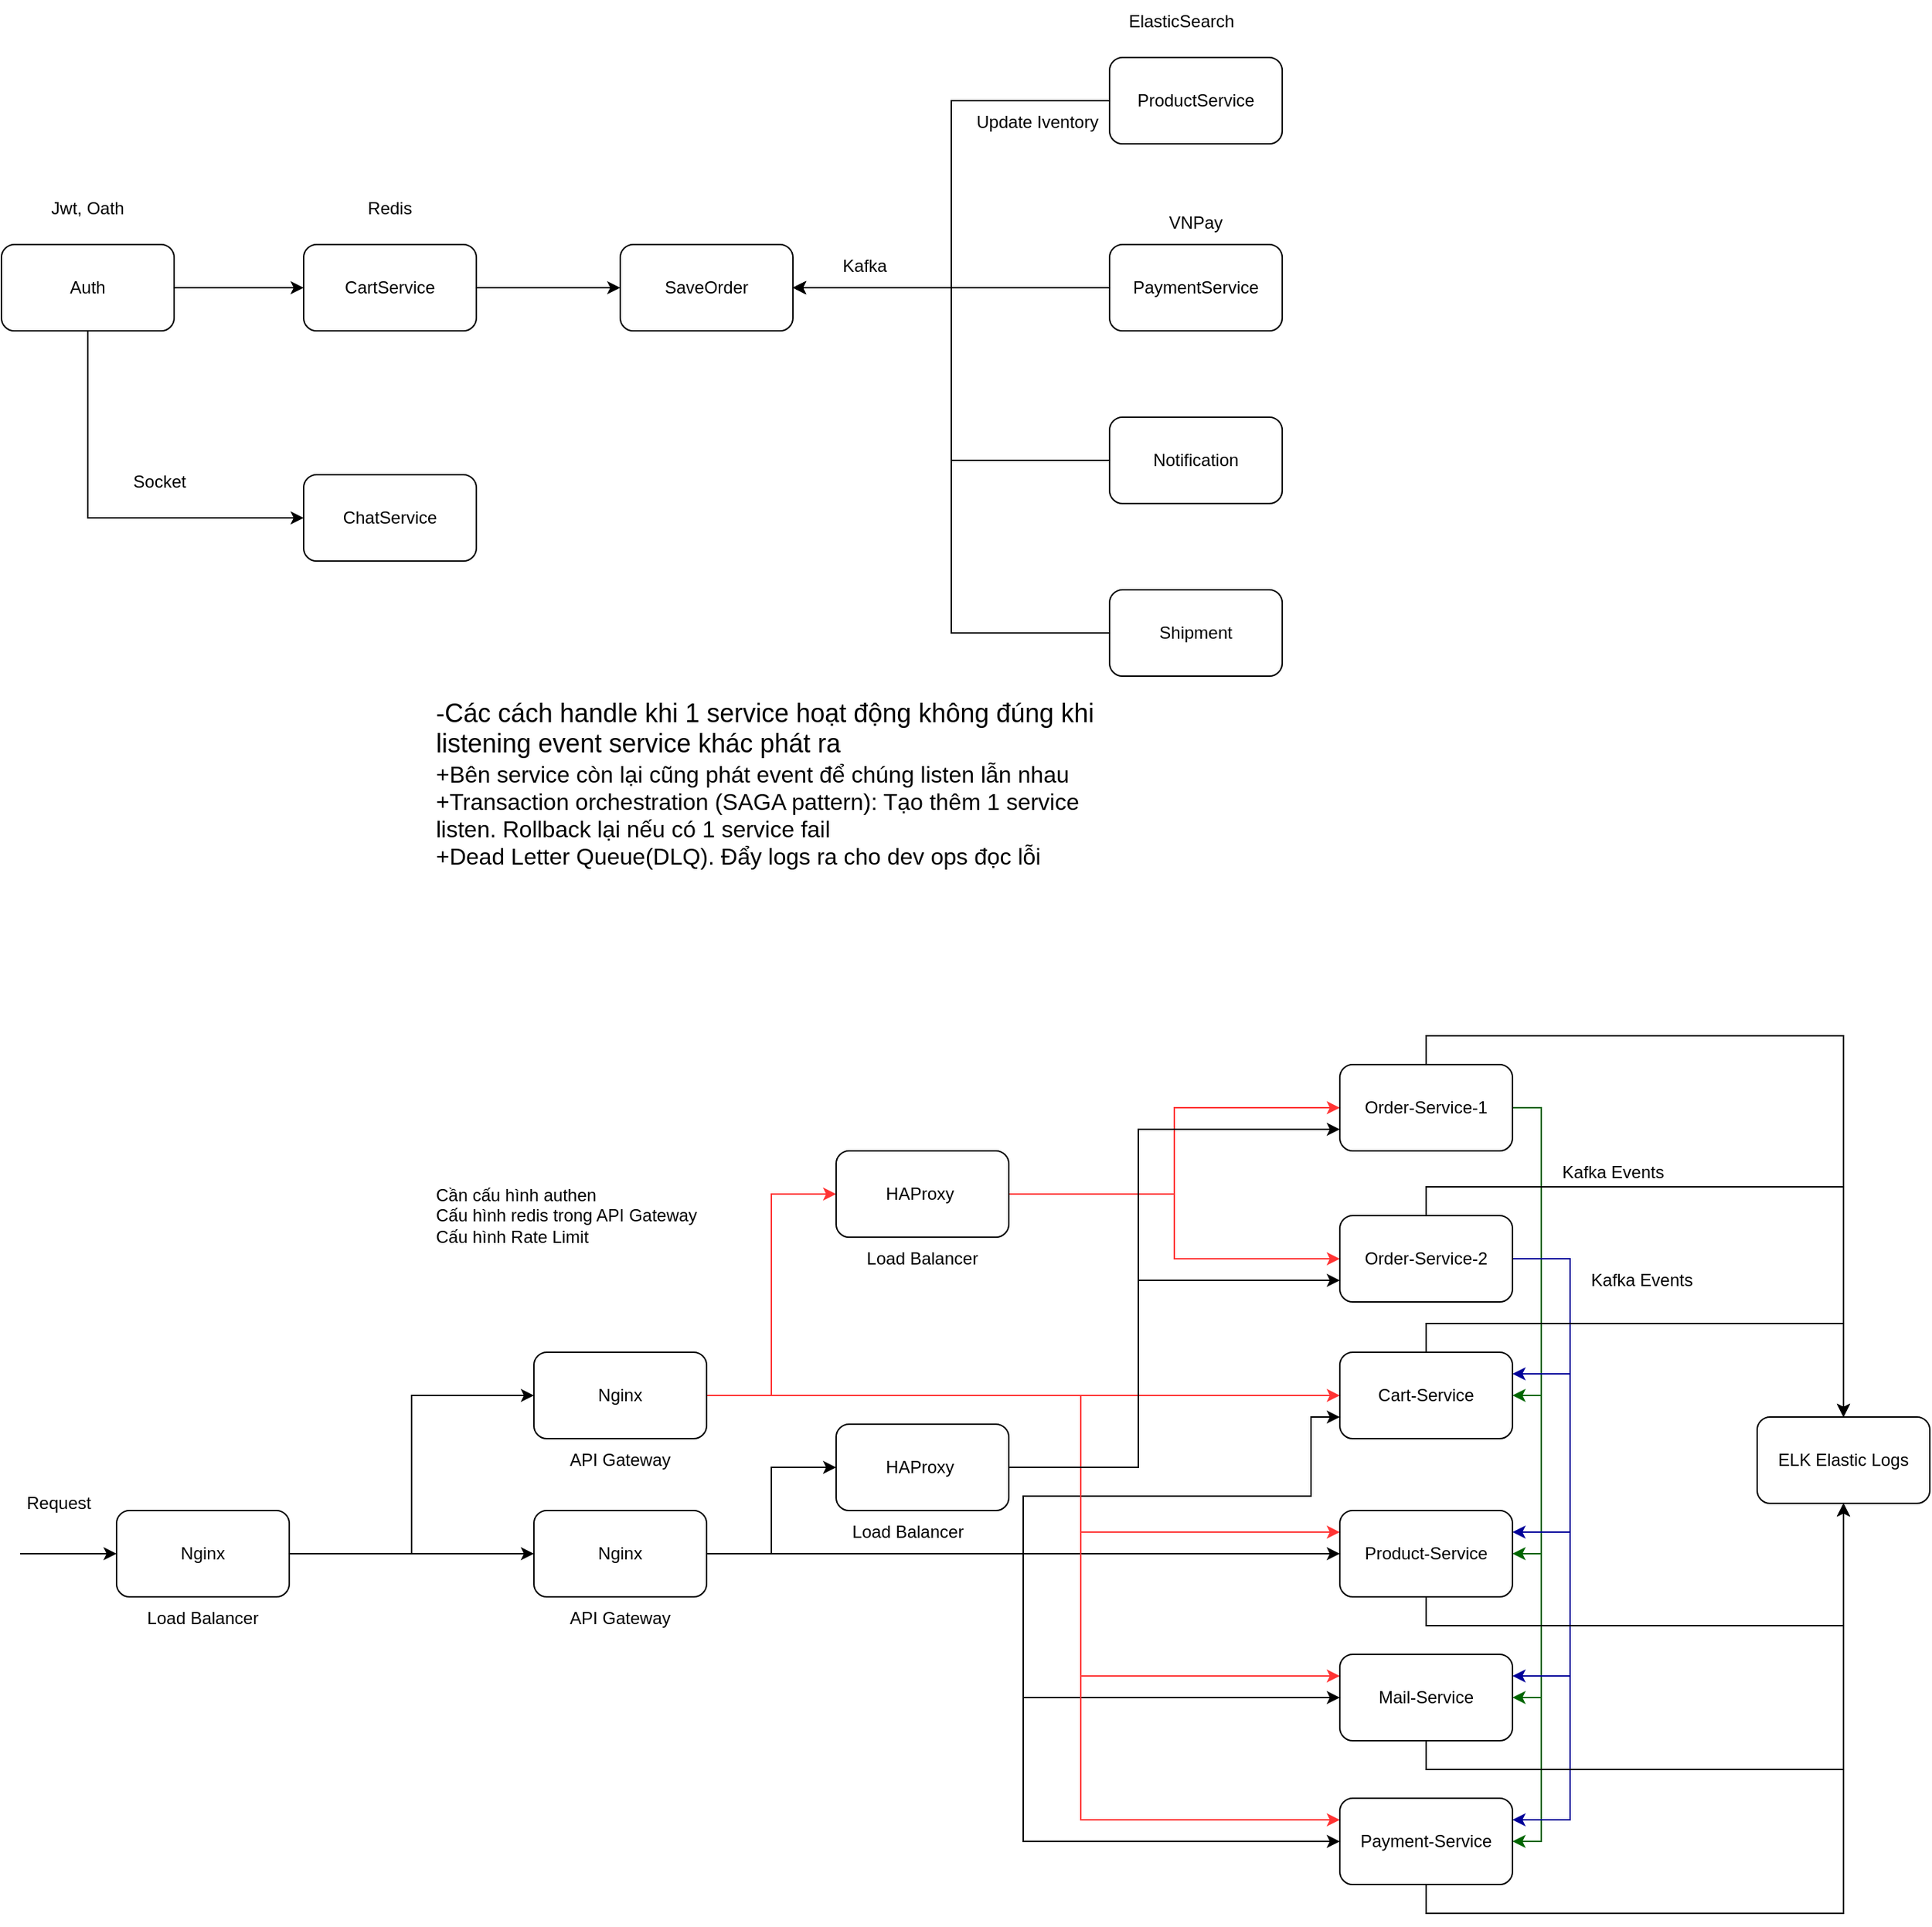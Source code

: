 <mxfile version="26.2.15">
  <diagram name="Page-1" id="URyArjmMyLUZqwQEJPAF">
    <mxGraphModel dx="2319" dy="933" grid="1" gridSize="10" guides="1" tooltips="1" connect="1" arrows="1" fold="1" page="1" pageScale="1" pageWidth="850" pageHeight="1100" math="0" shadow="0">
      <root>
        <mxCell id="0" />
        <mxCell id="1" parent="0" />
        <mxCell id="Ygb4HO1aCdZlYL9R_Fgd-9" style="edgeStyle=orthogonalEdgeStyle;rounded=0;orthogonalLoop=1;jettySize=auto;html=1;exitX=0;exitY=0.5;exitDx=0;exitDy=0;entryX=1;entryY=0.5;entryDx=0;entryDy=0;" parent="1" source="Ygb4HO1aCdZlYL9R_Fgd-4" target="Ygb4HO1aCdZlYL9R_Fgd-1" edge="1">
          <mxGeometry relative="1" as="geometry" />
        </mxCell>
        <mxCell id="Ygb4HO1aCdZlYL9R_Fgd-11" style="edgeStyle=orthogonalEdgeStyle;rounded=0;orthogonalLoop=1;jettySize=auto;html=1;exitX=0;exitY=0.5;exitDx=0;exitDy=0;entryX=1;entryY=0.5;entryDx=0;entryDy=0;" parent="1" source="Ygb4HO1aCdZlYL9R_Fgd-10" target="Ygb4HO1aCdZlYL9R_Fgd-1" edge="1">
          <mxGeometry relative="1" as="geometry" />
        </mxCell>
        <mxCell id="Ygb4HO1aCdZlYL9R_Fgd-13" style="edgeStyle=orthogonalEdgeStyle;rounded=0;orthogonalLoop=1;jettySize=auto;html=1;exitX=0;exitY=0.5;exitDx=0;exitDy=0;entryX=1;entryY=0.5;entryDx=0;entryDy=0;" parent="1" source="Ygb4HO1aCdZlYL9R_Fgd-12" target="Ygb4HO1aCdZlYL9R_Fgd-1" edge="1">
          <mxGeometry relative="1" as="geometry" />
        </mxCell>
        <mxCell id="8luNTkhpWCmpw1xaj1dX-3" style="edgeStyle=orthogonalEdgeStyle;rounded=0;orthogonalLoop=1;jettySize=auto;html=1;exitX=0;exitY=0.5;exitDx=0;exitDy=0;entryX=1;entryY=0.5;entryDx=0;entryDy=0;" parent="1" source="8luNTkhpWCmpw1xaj1dX-2" target="Ygb4HO1aCdZlYL9R_Fgd-1" edge="1">
          <mxGeometry relative="1" as="geometry" />
        </mxCell>
        <mxCell id="Ygb4HO1aCdZlYL9R_Fgd-1" value="SaveOrder" style="rounded=1;whiteSpace=wrap;html=1;" parent="1" vertex="1">
          <mxGeometry x="160" y="230" width="120" height="60" as="geometry" />
        </mxCell>
        <mxCell id="Ygb4HO1aCdZlYL9R_Fgd-4" value="PaymentService" style="rounded=1;whiteSpace=wrap;html=1;" parent="1" vertex="1">
          <mxGeometry x="500" y="230" width="120" height="60" as="geometry" />
        </mxCell>
        <mxCell id="Ygb4HO1aCdZlYL9R_Fgd-5" value="ChatService" style="rounded=1;whiteSpace=wrap;html=1;" parent="1" vertex="1">
          <mxGeometry x="-60" y="390" width="120" height="60" as="geometry" />
        </mxCell>
        <mxCell id="Ygb4HO1aCdZlYL9R_Fgd-10" value="Notification" style="rounded=1;whiteSpace=wrap;html=1;" parent="1" vertex="1">
          <mxGeometry x="500" y="350" width="120" height="60" as="geometry" />
        </mxCell>
        <mxCell id="Ygb4HO1aCdZlYL9R_Fgd-12" value="ProductService" style="rounded=1;whiteSpace=wrap;html=1;" parent="1" vertex="1">
          <mxGeometry x="500" y="100" width="120" height="60" as="geometry" />
        </mxCell>
        <mxCell id="Ygb4HO1aCdZlYL9R_Fgd-17" style="edgeStyle=orthogonalEdgeStyle;rounded=0;orthogonalLoop=1;jettySize=auto;html=1;exitX=1;exitY=0.5;exitDx=0;exitDy=0;entryX=0;entryY=0.5;entryDx=0;entryDy=0;" parent="1" source="Ygb4HO1aCdZlYL9R_Fgd-14" target="Ygb4HO1aCdZlYL9R_Fgd-1" edge="1">
          <mxGeometry relative="1" as="geometry" />
        </mxCell>
        <mxCell id="Ygb4HO1aCdZlYL9R_Fgd-14" value="CartService" style="rounded=1;whiteSpace=wrap;html=1;" parent="1" vertex="1">
          <mxGeometry x="-60" y="230" width="120" height="60" as="geometry" />
        </mxCell>
        <mxCell id="Ygb4HO1aCdZlYL9R_Fgd-16" style="edgeStyle=orthogonalEdgeStyle;rounded=0;orthogonalLoop=1;jettySize=auto;html=1;exitX=1;exitY=0.5;exitDx=0;exitDy=0;entryX=0;entryY=0.5;entryDx=0;entryDy=0;" parent="1" source="Ygb4HO1aCdZlYL9R_Fgd-15" target="Ygb4HO1aCdZlYL9R_Fgd-14" edge="1">
          <mxGeometry relative="1" as="geometry" />
        </mxCell>
        <mxCell id="Ygb4HO1aCdZlYL9R_Fgd-18" style="edgeStyle=orthogonalEdgeStyle;rounded=0;orthogonalLoop=1;jettySize=auto;html=1;exitX=0.5;exitY=1;exitDx=0;exitDy=0;entryX=0;entryY=0.5;entryDx=0;entryDy=0;" parent="1" source="Ygb4HO1aCdZlYL9R_Fgd-15" target="Ygb4HO1aCdZlYL9R_Fgd-5" edge="1">
          <mxGeometry relative="1" as="geometry" />
        </mxCell>
        <mxCell id="Ygb4HO1aCdZlYL9R_Fgd-15" value="Auth" style="rounded=1;whiteSpace=wrap;html=1;" parent="1" vertex="1">
          <mxGeometry x="-270" y="230" width="120" height="60" as="geometry" />
        </mxCell>
        <mxCell id="8luNTkhpWCmpw1xaj1dX-1" value="Kafka" style="text;html=1;align=center;verticalAlign=middle;whiteSpace=wrap;rounded=0;" parent="1" vertex="1">
          <mxGeometry x="300" y="230" width="60" height="30" as="geometry" />
        </mxCell>
        <mxCell id="8luNTkhpWCmpw1xaj1dX-2" value="Shipment" style="rounded=1;whiteSpace=wrap;html=1;" parent="1" vertex="1">
          <mxGeometry x="500" y="470" width="120" height="60" as="geometry" />
        </mxCell>
        <mxCell id="8luNTkhpWCmpw1xaj1dX-4" value="ElasticSearch" style="text;html=1;align=center;verticalAlign=middle;whiteSpace=wrap;rounded=0;" parent="1" vertex="1">
          <mxGeometry x="520" y="60" width="60" height="30" as="geometry" />
        </mxCell>
        <mxCell id="8luNTkhpWCmpw1xaj1dX-5" value="Redis" style="text;html=1;align=center;verticalAlign=middle;whiteSpace=wrap;rounded=0;" parent="1" vertex="1">
          <mxGeometry x="-30" y="190" width="60" height="30" as="geometry" />
        </mxCell>
        <mxCell id="8luNTkhpWCmpw1xaj1dX-6" value="Socket" style="text;html=1;align=center;verticalAlign=middle;whiteSpace=wrap;rounded=0;" parent="1" vertex="1">
          <mxGeometry x="-190" y="380" width="60" height="30" as="geometry" />
        </mxCell>
        <mxCell id="8luNTkhpWCmpw1xaj1dX-7" value="VNPay" style="text;html=1;align=center;verticalAlign=middle;whiteSpace=wrap;rounded=0;" parent="1" vertex="1">
          <mxGeometry x="530" y="200" width="60" height="30" as="geometry" />
        </mxCell>
        <mxCell id="8luNTkhpWCmpw1xaj1dX-8" value="Jwt, Oath" style="text;html=1;align=center;verticalAlign=middle;whiteSpace=wrap;rounded=0;" parent="1" vertex="1">
          <mxGeometry x="-240" y="190" width="60" height="30" as="geometry" />
        </mxCell>
        <mxCell id="8luNTkhpWCmpw1xaj1dX-9" value="&lt;font style=&quot;font-size: 18px;&quot;&gt;-Các cách handle khi 1 service hoạt động không đúng khi listening event service khác phát ra&lt;/font&gt;&lt;div&gt;&lt;font size=&quot;3&quot;&gt;+Bên service còn lại cũng phát event để chúng listen lẫn nhau&lt;/font&gt;&lt;/div&gt;&lt;div&gt;&lt;font size=&quot;3&quot;&gt;+Transaction orchestration (SAGA pattern): Tạo thêm 1 service listen. Rollback lại nếu có 1 service fail&lt;/font&gt;&lt;/div&gt;&lt;div&gt;&lt;font size=&quot;3&quot;&gt;+Dead Letter Queue(DLQ). Đẩy logs ra cho dev ops đọc lỗi&lt;/font&gt;&lt;/div&gt;" style="text;html=1;align=left;verticalAlign=middle;whiteSpace=wrap;rounded=0;" parent="1" vertex="1">
          <mxGeometry x="30" y="540" width="460" height="130" as="geometry" />
        </mxCell>
        <mxCell id="4ftFbzYjt5rvpYKDLgk4-1" value="Update Iventory" style="text;html=1;align=center;verticalAlign=middle;whiteSpace=wrap;rounded=0;" parent="1" vertex="1">
          <mxGeometry x="400" y="130" width="100" height="30" as="geometry" />
        </mxCell>
        <mxCell id="fqmAK3V4rcpqEKGM6bxQ-5" style="edgeStyle=orthogonalEdgeStyle;rounded=0;orthogonalLoop=1;jettySize=auto;html=1;exitX=1;exitY=0.5;exitDx=0;exitDy=0;entryX=0;entryY=0.5;entryDx=0;entryDy=0;" parent="1" source="fqmAK3V4rcpqEKGM6bxQ-1" target="fqmAK3V4rcpqEKGM6bxQ-3" edge="1">
          <mxGeometry relative="1" as="geometry" />
        </mxCell>
        <mxCell id="fqmAK3V4rcpqEKGM6bxQ-6" style="edgeStyle=orthogonalEdgeStyle;rounded=0;orthogonalLoop=1;jettySize=auto;html=1;exitX=1;exitY=0.5;exitDx=0;exitDy=0;entryX=0;entryY=0.5;entryDx=0;entryDy=0;" parent="1" source="fqmAK3V4rcpqEKGM6bxQ-1" target="fqmAK3V4rcpqEKGM6bxQ-2" edge="1">
          <mxGeometry relative="1" as="geometry" />
        </mxCell>
        <mxCell id="fqmAK3V4rcpqEKGM6bxQ-1" value="Nginx" style="rounded=1;whiteSpace=wrap;html=1;" parent="1" vertex="1">
          <mxGeometry x="-190" y="1110" width="120" height="60" as="geometry" />
        </mxCell>
        <mxCell id="fqmAK3V4rcpqEKGM6bxQ-12" style="edgeStyle=orthogonalEdgeStyle;rounded=0;orthogonalLoop=1;jettySize=auto;html=1;exitX=1;exitY=0.5;exitDx=0;exitDy=0;entryX=0;entryY=0.5;entryDx=0;entryDy=0;" parent="1" source="fqmAK3V4rcpqEKGM6bxQ-2" target="fqmAK3V4rcpqEKGM6bxQ-9" edge="1">
          <mxGeometry relative="1" as="geometry" />
        </mxCell>
        <mxCell id="-YA5AvVRJS2eZOZUA-o--15" style="edgeStyle=orthogonalEdgeStyle;rounded=0;orthogonalLoop=1;jettySize=auto;html=1;exitX=1;exitY=0.5;exitDx=0;exitDy=0;entryX=0;entryY=0.75;entryDx=0;entryDy=0;" parent="1" source="fqmAK3V4rcpqEKGM6bxQ-2" target="fqmAK3V4rcpqEKGM6bxQ-26" edge="1">
          <mxGeometry relative="1" as="geometry">
            <Array as="points">
              <mxPoint x="440" y="1140" />
              <mxPoint x="440" y="1100" />
              <mxPoint x="640" y="1100" />
              <mxPoint x="640" y="1045" />
            </Array>
          </mxGeometry>
        </mxCell>
        <mxCell id="-YA5AvVRJS2eZOZUA-o--22" style="edgeStyle=orthogonalEdgeStyle;rounded=0;orthogonalLoop=1;jettySize=auto;html=1;exitX=1;exitY=0.5;exitDx=0;exitDy=0;entryX=0;entryY=0.5;entryDx=0;entryDy=0;" parent="1" source="fqmAK3V4rcpqEKGM6bxQ-2" target="-YA5AvVRJS2eZOZUA-o--19" edge="1">
          <mxGeometry relative="1" as="geometry" />
        </mxCell>
        <mxCell id="-YA5AvVRJS2eZOZUA-o--23" style="edgeStyle=orthogonalEdgeStyle;rounded=0;orthogonalLoop=1;jettySize=auto;html=1;exitX=1;exitY=0.5;exitDx=0;exitDy=0;entryX=0;entryY=0.5;entryDx=0;entryDy=0;" parent="1" source="fqmAK3V4rcpqEKGM6bxQ-2" target="-YA5AvVRJS2eZOZUA-o--21" edge="1">
          <mxGeometry relative="1" as="geometry" />
        </mxCell>
        <mxCell id="-YA5AvVRJS2eZOZUA-o--24" style="edgeStyle=orthogonalEdgeStyle;rounded=0;orthogonalLoop=1;jettySize=auto;html=1;exitX=1;exitY=0.5;exitDx=0;exitDy=0;" parent="1" source="fqmAK3V4rcpqEKGM6bxQ-2" target="-YA5AvVRJS2eZOZUA-o--10" edge="1">
          <mxGeometry relative="1" as="geometry" />
        </mxCell>
        <mxCell id="fqmAK3V4rcpqEKGM6bxQ-2" value="Nginx" style="rounded=1;whiteSpace=wrap;html=1;" parent="1" vertex="1">
          <mxGeometry x="100" y="1110" width="120" height="60" as="geometry" />
        </mxCell>
        <mxCell id="fqmAK3V4rcpqEKGM6bxQ-11" style="edgeStyle=orthogonalEdgeStyle;rounded=0;orthogonalLoop=1;jettySize=auto;html=1;exitX=1;exitY=0.5;exitDx=0;exitDy=0;entryX=0;entryY=0.5;entryDx=0;entryDy=0;strokeColor=#FF3333;" parent="1" source="fqmAK3V4rcpqEKGM6bxQ-3" target="fqmAK3V4rcpqEKGM6bxQ-8" edge="1">
          <mxGeometry relative="1" as="geometry" />
        </mxCell>
        <mxCell id="fqmAK3V4rcpqEKGM6bxQ-27" style="edgeStyle=orthogonalEdgeStyle;rounded=0;orthogonalLoop=1;jettySize=auto;html=1;exitX=1;exitY=0.5;exitDx=0;exitDy=0;entryX=0;entryY=0.5;entryDx=0;entryDy=0;strokeColor=#FF3333;" parent="1" source="fqmAK3V4rcpqEKGM6bxQ-3" target="fqmAK3V4rcpqEKGM6bxQ-26" edge="1">
          <mxGeometry relative="1" as="geometry" />
        </mxCell>
        <mxCell id="-YA5AvVRJS2eZOZUA-o--25" style="edgeStyle=orthogonalEdgeStyle;rounded=0;orthogonalLoop=1;jettySize=auto;html=1;exitX=1;exitY=0.5;exitDx=0;exitDy=0;entryX=0;entryY=0.25;entryDx=0;entryDy=0;strokeColor=#FF3333;" parent="1" source="fqmAK3V4rcpqEKGM6bxQ-3" target="-YA5AvVRJS2eZOZUA-o--10" edge="1">
          <mxGeometry relative="1" as="geometry">
            <Array as="points">
              <mxPoint x="480" y="1030" />
              <mxPoint x="480" y="1125" />
            </Array>
          </mxGeometry>
        </mxCell>
        <mxCell id="-YA5AvVRJS2eZOZUA-o--27" style="edgeStyle=orthogonalEdgeStyle;rounded=0;orthogonalLoop=1;jettySize=auto;html=1;exitX=1;exitY=0.5;exitDx=0;exitDy=0;entryX=0;entryY=0.25;entryDx=0;entryDy=0;strokeColor=#FF3333;" parent="1" source="fqmAK3V4rcpqEKGM6bxQ-3" target="-YA5AvVRJS2eZOZUA-o--19" edge="1">
          <mxGeometry relative="1" as="geometry">
            <Array as="points">
              <mxPoint x="480" y="1030" />
              <mxPoint x="480" y="1225" />
            </Array>
          </mxGeometry>
        </mxCell>
        <mxCell id="-YA5AvVRJS2eZOZUA-o--28" style="edgeStyle=orthogonalEdgeStyle;rounded=0;orthogonalLoop=1;jettySize=auto;html=1;exitX=1;exitY=0.5;exitDx=0;exitDy=0;entryX=0;entryY=0.25;entryDx=0;entryDy=0;strokeColor=#FF3333;" parent="1" source="fqmAK3V4rcpqEKGM6bxQ-3" target="-YA5AvVRJS2eZOZUA-o--21" edge="1">
          <mxGeometry relative="1" as="geometry">
            <Array as="points">
              <mxPoint x="480" y="1030" />
              <mxPoint x="480" y="1325" />
            </Array>
          </mxGeometry>
        </mxCell>
        <mxCell id="fqmAK3V4rcpqEKGM6bxQ-3" value="Nginx" style="rounded=1;whiteSpace=wrap;html=1;" parent="1" vertex="1">
          <mxGeometry x="100" y="1000" width="120" height="60" as="geometry" />
        </mxCell>
        <mxCell id="fqmAK3V4rcpqEKGM6bxQ-24" style="edgeStyle=orthogonalEdgeStyle;rounded=0;orthogonalLoop=1;jettySize=auto;html=1;exitX=1;exitY=0.5;exitDx=0;exitDy=0;entryX=0;entryY=0.5;entryDx=0;entryDy=0;strokeColor=#FF3333;" parent="1" source="fqmAK3V4rcpqEKGM6bxQ-8" target="fqmAK3V4rcpqEKGM6bxQ-22" edge="1">
          <mxGeometry relative="1" as="geometry" />
        </mxCell>
        <mxCell id="fqmAK3V4rcpqEKGM6bxQ-25" style="edgeStyle=orthogonalEdgeStyle;rounded=0;orthogonalLoop=1;jettySize=auto;html=1;exitX=1;exitY=0.5;exitDx=0;exitDy=0;entryX=0;entryY=0.5;entryDx=0;entryDy=0;strokeColor=#FF3333;" parent="1" source="fqmAK3V4rcpqEKGM6bxQ-8" target="fqmAK3V4rcpqEKGM6bxQ-23" edge="1">
          <mxGeometry relative="1" as="geometry" />
        </mxCell>
        <mxCell id="fqmAK3V4rcpqEKGM6bxQ-8" value="HAProxy&amp;nbsp;" style="rounded=1;whiteSpace=wrap;html=1;" parent="1" vertex="1">
          <mxGeometry x="310" y="860" width="120" height="60" as="geometry" />
        </mxCell>
        <mxCell id="-YA5AvVRJS2eZOZUA-o--29" style="edgeStyle=orthogonalEdgeStyle;rounded=0;orthogonalLoop=1;jettySize=auto;html=1;exitX=1;exitY=0.5;exitDx=0;exitDy=0;entryX=0;entryY=0.75;entryDx=0;entryDy=0;" parent="1" source="fqmAK3V4rcpqEKGM6bxQ-9" target="fqmAK3V4rcpqEKGM6bxQ-23" edge="1">
          <mxGeometry relative="1" as="geometry">
            <Array as="points">
              <mxPoint x="520" y="1080" />
              <mxPoint x="520" y="950" />
            </Array>
          </mxGeometry>
        </mxCell>
        <mxCell id="-YA5AvVRJS2eZOZUA-o--30" style="edgeStyle=orthogonalEdgeStyle;rounded=0;orthogonalLoop=1;jettySize=auto;html=1;exitX=1;exitY=0.5;exitDx=0;exitDy=0;entryX=0;entryY=0.75;entryDx=0;entryDy=0;" parent="1" source="fqmAK3V4rcpqEKGM6bxQ-9" target="fqmAK3V4rcpqEKGM6bxQ-22" edge="1">
          <mxGeometry relative="1" as="geometry">
            <Array as="points">
              <mxPoint x="520" y="1080" />
              <mxPoint x="520" y="845" />
            </Array>
          </mxGeometry>
        </mxCell>
        <mxCell id="fqmAK3V4rcpqEKGM6bxQ-9" value="HAProxy&amp;nbsp;" style="rounded=1;whiteSpace=wrap;html=1;" parent="1" vertex="1">
          <mxGeometry x="310" y="1050" width="120" height="60" as="geometry" />
        </mxCell>
        <mxCell id="fqmAK3V4rcpqEKGM6bxQ-14" value="Load Balancer" style="text;html=1;align=center;verticalAlign=middle;whiteSpace=wrap;rounded=0;" parent="1" vertex="1">
          <mxGeometry x="-175" y="1170" width="90" height="30" as="geometry" />
        </mxCell>
        <mxCell id="fqmAK3V4rcpqEKGM6bxQ-15" value="Load Balancer" style="text;html=1;align=center;verticalAlign=middle;whiteSpace=wrap;rounded=0;" parent="1" vertex="1">
          <mxGeometry x="325" y="920" width="90" height="30" as="geometry" />
        </mxCell>
        <mxCell id="fqmAK3V4rcpqEKGM6bxQ-16" value="Load Balancer" style="text;html=1;align=center;verticalAlign=middle;whiteSpace=wrap;rounded=0;" parent="1" vertex="1">
          <mxGeometry x="315" y="1110" width="90" height="30" as="geometry" />
        </mxCell>
        <mxCell id="fqmAK3V4rcpqEKGM6bxQ-18" value="API Gateway" style="text;html=1;align=center;verticalAlign=middle;whiteSpace=wrap;rounded=0;" parent="1" vertex="1">
          <mxGeometry x="120" y="1060" width="80" height="30" as="geometry" />
        </mxCell>
        <mxCell id="fqmAK3V4rcpqEKGM6bxQ-19" value="API Gateway" style="text;html=1;align=center;verticalAlign=middle;whiteSpace=wrap;rounded=0;" parent="1" vertex="1">
          <mxGeometry x="120" y="1170" width="80" height="30" as="geometry" />
        </mxCell>
        <mxCell id="-YA5AvVRJS2eZOZUA-o--32" style="edgeStyle=orthogonalEdgeStyle;rounded=0;orthogonalLoop=1;jettySize=auto;html=1;exitX=1;exitY=0.5;exitDx=0;exitDy=0;entryX=1;entryY=0.5;entryDx=0;entryDy=0;strokeColor=#006600;" parent="1" source="fqmAK3V4rcpqEKGM6bxQ-22" target="-YA5AvVRJS2eZOZUA-o--10" edge="1">
          <mxGeometry relative="1" as="geometry" />
        </mxCell>
        <mxCell id="-YA5AvVRJS2eZOZUA-o--33" style="edgeStyle=orthogonalEdgeStyle;rounded=0;orthogonalLoop=1;jettySize=auto;html=1;exitX=1;exitY=0.5;exitDx=0;exitDy=0;entryX=1;entryY=0.5;entryDx=0;entryDy=0;strokeColor=#006600;" parent="1" source="fqmAK3V4rcpqEKGM6bxQ-22" target="-YA5AvVRJS2eZOZUA-o--19" edge="1">
          <mxGeometry relative="1" as="geometry" />
        </mxCell>
        <mxCell id="-YA5AvVRJS2eZOZUA-o--34" style="edgeStyle=orthogonalEdgeStyle;rounded=0;orthogonalLoop=1;jettySize=auto;html=1;exitX=1;exitY=0.5;exitDx=0;exitDy=0;entryX=1;entryY=0.5;entryDx=0;entryDy=0;strokeColor=#006600;" parent="1" source="fqmAK3V4rcpqEKGM6bxQ-22" target="-YA5AvVRJS2eZOZUA-o--21" edge="1">
          <mxGeometry relative="1" as="geometry" />
        </mxCell>
        <mxCell id="-YA5AvVRJS2eZOZUA-o--35" style="edgeStyle=orthogonalEdgeStyle;rounded=0;orthogonalLoop=1;jettySize=auto;html=1;exitX=1;exitY=0.5;exitDx=0;exitDy=0;entryX=1;entryY=0.5;entryDx=0;entryDy=0;strokeColor=#006600;" parent="1" source="fqmAK3V4rcpqEKGM6bxQ-22" target="fqmAK3V4rcpqEKGM6bxQ-26" edge="1">
          <mxGeometry relative="1" as="geometry" />
        </mxCell>
        <mxCell id="-YA5AvVRJS2eZOZUA-o--45" style="edgeStyle=orthogonalEdgeStyle;rounded=0;orthogonalLoop=1;jettySize=auto;html=1;exitX=0.5;exitY=0;exitDx=0;exitDy=0;" parent="1" source="fqmAK3V4rcpqEKGM6bxQ-22" target="-YA5AvVRJS2eZOZUA-o--31" edge="1">
          <mxGeometry relative="1" as="geometry" />
        </mxCell>
        <mxCell id="fqmAK3V4rcpqEKGM6bxQ-22" value="Order-Service-1" style="rounded=1;whiteSpace=wrap;html=1;" parent="1" vertex="1">
          <mxGeometry x="660" y="800" width="120" height="60" as="geometry" />
        </mxCell>
        <mxCell id="-YA5AvVRJS2eZOZUA-o--36" style="edgeStyle=orthogonalEdgeStyle;rounded=0;orthogonalLoop=1;jettySize=auto;html=1;exitX=1;exitY=0.5;exitDx=0;exitDy=0;entryX=1;entryY=0.25;entryDx=0;entryDy=0;strokeColor=#000099;" parent="1" source="fqmAK3V4rcpqEKGM6bxQ-23" target="fqmAK3V4rcpqEKGM6bxQ-26" edge="1">
          <mxGeometry relative="1" as="geometry">
            <Array as="points">
              <mxPoint x="820" y="935" />
              <mxPoint x="820" y="1015" />
            </Array>
          </mxGeometry>
        </mxCell>
        <mxCell id="-YA5AvVRJS2eZOZUA-o--37" style="edgeStyle=orthogonalEdgeStyle;rounded=0;orthogonalLoop=1;jettySize=auto;html=1;exitX=1;exitY=0.5;exitDx=0;exitDy=0;entryX=1;entryY=0.25;entryDx=0;entryDy=0;strokeColor=#000099;" parent="1" source="fqmAK3V4rcpqEKGM6bxQ-23" target="-YA5AvVRJS2eZOZUA-o--10" edge="1">
          <mxGeometry relative="1" as="geometry">
            <Array as="points">
              <mxPoint x="820" y="935" />
              <mxPoint x="820" y="1125" />
            </Array>
          </mxGeometry>
        </mxCell>
        <mxCell id="-YA5AvVRJS2eZOZUA-o--38" style="edgeStyle=orthogonalEdgeStyle;rounded=0;orthogonalLoop=1;jettySize=auto;html=1;exitX=1;exitY=0.5;exitDx=0;exitDy=0;entryX=1;entryY=0.25;entryDx=0;entryDy=0;strokeColor=#000099;" parent="1" source="fqmAK3V4rcpqEKGM6bxQ-23" target="-YA5AvVRJS2eZOZUA-o--19" edge="1">
          <mxGeometry relative="1" as="geometry">
            <Array as="points">
              <mxPoint x="820" y="935" />
              <mxPoint x="820" y="1225" />
            </Array>
          </mxGeometry>
        </mxCell>
        <mxCell id="-YA5AvVRJS2eZOZUA-o--39" style="edgeStyle=orthogonalEdgeStyle;rounded=0;orthogonalLoop=1;jettySize=auto;html=1;exitX=1;exitY=0.5;exitDx=0;exitDy=0;entryX=1;entryY=0.25;entryDx=0;entryDy=0;strokeColor=#000099;" parent="1" source="fqmAK3V4rcpqEKGM6bxQ-23" target="-YA5AvVRJS2eZOZUA-o--21" edge="1">
          <mxGeometry relative="1" as="geometry">
            <Array as="points">
              <mxPoint x="820" y="935" />
              <mxPoint x="820" y="1325" />
            </Array>
          </mxGeometry>
        </mxCell>
        <mxCell id="-YA5AvVRJS2eZOZUA-o--46" style="edgeStyle=orthogonalEdgeStyle;rounded=0;orthogonalLoop=1;jettySize=auto;html=1;exitX=0.5;exitY=0;exitDx=0;exitDy=0;entryX=0.5;entryY=0;entryDx=0;entryDy=0;" parent="1" source="fqmAK3V4rcpqEKGM6bxQ-23" target="-YA5AvVRJS2eZOZUA-o--31" edge="1">
          <mxGeometry relative="1" as="geometry" />
        </mxCell>
        <mxCell id="fqmAK3V4rcpqEKGM6bxQ-23" value="Order-Service-2" style="rounded=1;whiteSpace=wrap;html=1;" parent="1" vertex="1">
          <mxGeometry x="660" y="905" width="120" height="60" as="geometry" />
        </mxCell>
        <mxCell id="-YA5AvVRJS2eZOZUA-o--47" style="edgeStyle=orthogonalEdgeStyle;rounded=0;orthogonalLoop=1;jettySize=auto;html=1;exitX=0.5;exitY=0;exitDx=0;exitDy=0;entryX=0.5;entryY=0;entryDx=0;entryDy=0;" parent="1" source="fqmAK3V4rcpqEKGM6bxQ-26" target="-YA5AvVRJS2eZOZUA-o--31" edge="1">
          <mxGeometry relative="1" as="geometry" />
        </mxCell>
        <mxCell id="fqmAK3V4rcpqEKGM6bxQ-26" value="Cart-Service" style="rounded=1;whiteSpace=wrap;html=1;" parent="1" vertex="1">
          <mxGeometry x="660" y="1000" width="120" height="60" as="geometry" />
        </mxCell>
        <mxCell id="fqmAK3V4rcpqEKGM6bxQ-28" value="Cần cấu hình authen&lt;div&gt;Cấu hình redis trong API Gateway&lt;/div&gt;&lt;div&gt;Cấu hình Rate Limit&lt;/div&gt;" style="text;html=1;align=left;verticalAlign=middle;whiteSpace=wrap;rounded=0;" parent="1" vertex="1">
          <mxGeometry x="30" y="890" width="240" height="30" as="geometry" />
        </mxCell>
        <mxCell id="-YA5AvVRJS2eZOZUA-o--1" value="" style="endArrow=classic;html=1;rounded=0;entryX=0;entryY=0.5;entryDx=0;entryDy=0;exitX=0;exitY=0.5;exitDx=0;exitDy=0;" parent="1" target="fqmAK3V4rcpqEKGM6bxQ-1" edge="1">
          <mxGeometry width="50" height="50" relative="1" as="geometry">
            <mxPoint x="-257" y="1140" as="sourcePoint" />
            <mxPoint x="-270" y="1115" as="targetPoint" />
          </mxGeometry>
        </mxCell>
        <mxCell id="-YA5AvVRJS2eZOZUA-o--2" value="Request" style="text;html=1;align=center;verticalAlign=middle;whiteSpace=wrap;rounded=0;" parent="1" vertex="1">
          <mxGeometry x="-260" y="1090" width="60" height="30" as="geometry" />
        </mxCell>
        <mxCell id="-YA5AvVRJS2eZOZUA-o--48" style="edgeStyle=orthogonalEdgeStyle;rounded=0;orthogonalLoop=1;jettySize=auto;html=1;exitX=0.5;exitY=1;exitDx=0;exitDy=0;entryX=0.5;entryY=1;entryDx=0;entryDy=0;" parent="1" source="-YA5AvVRJS2eZOZUA-o--10" target="-YA5AvVRJS2eZOZUA-o--31" edge="1">
          <mxGeometry relative="1" as="geometry" />
        </mxCell>
        <mxCell id="-YA5AvVRJS2eZOZUA-o--10" value="Product-Service" style="rounded=1;whiteSpace=wrap;html=1;" parent="1" vertex="1">
          <mxGeometry x="660" y="1110" width="120" height="60" as="geometry" />
        </mxCell>
        <mxCell id="-YA5AvVRJS2eZOZUA-o--49" style="edgeStyle=orthogonalEdgeStyle;rounded=0;orthogonalLoop=1;jettySize=auto;html=1;exitX=0.5;exitY=1;exitDx=0;exitDy=0;entryX=0.5;entryY=1;entryDx=0;entryDy=0;" parent="1" source="-YA5AvVRJS2eZOZUA-o--19" target="-YA5AvVRJS2eZOZUA-o--31" edge="1">
          <mxGeometry relative="1" as="geometry" />
        </mxCell>
        <mxCell id="-YA5AvVRJS2eZOZUA-o--19" value="Mail-Service" style="rounded=1;whiteSpace=wrap;html=1;" parent="1" vertex="1">
          <mxGeometry x="660" y="1210" width="120" height="60" as="geometry" />
        </mxCell>
        <mxCell id="-YA5AvVRJS2eZOZUA-o--50" style="edgeStyle=orthogonalEdgeStyle;rounded=0;orthogonalLoop=1;jettySize=auto;html=1;exitX=0.5;exitY=1;exitDx=0;exitDy=0;entryX=0.5;entryY=1;entryDx=0;entryDy=0;" parent="1" source="-YA5AvVRJS2eZOZUA-o--21" target="-YA5AvVRJS2eZOZUA-o--31" edge="1">
          <mxGeometry relative="1" as="geometry" />
        </mxCell>
        <mxCell id="-YA5AvVRJS2eZOZUA-o--21" value="Payment-Service" style="rounded=1;whiteSpace=wrap;html=1;" parent="1" vertex="1">
          <mxGeometry x="660" y="1310" width="120" height="60" as="geometry" />
        </mxCell>
        <mxCell id="-YA5AvVRJS2eZOZUA-o--31" value="ELK Elastic Logs" style="rounded=1;whiteSpace=wrap;html=1;" parent="1" vertex="1">
          <mxGeometry x="950" y="1045" width="120" height="60" as="geometry" />
        </mxCell>
        <mxCell id="-YA5AvVRJS2eZOZUA-o--40" value="Kafka Events" style="text;html=1;align=center;verticalAlign=middle;whiteSpace=wrap;rounded=0;rotation=0;" parent="1" vertex="1">
          <mxGeometry x="810" y="860" width="80" height="30" as="geometry" />
        </mxCell>
        <mxCell id="-YA5AvVRJS2eZOZUA-o--41" value="Kafka Events" style="text;html=1;align=center;verticalAlign=middle;whiteSpace=wrap;rounded=0;rotation=0;" parent="1" vertex="1">
          <mxGeometry x="830" y="935" width="80" height="30" as="geometry" />
        </mxCell>
      </root>
    </mxGraphModel>
  </diagram>
</mxfile>
